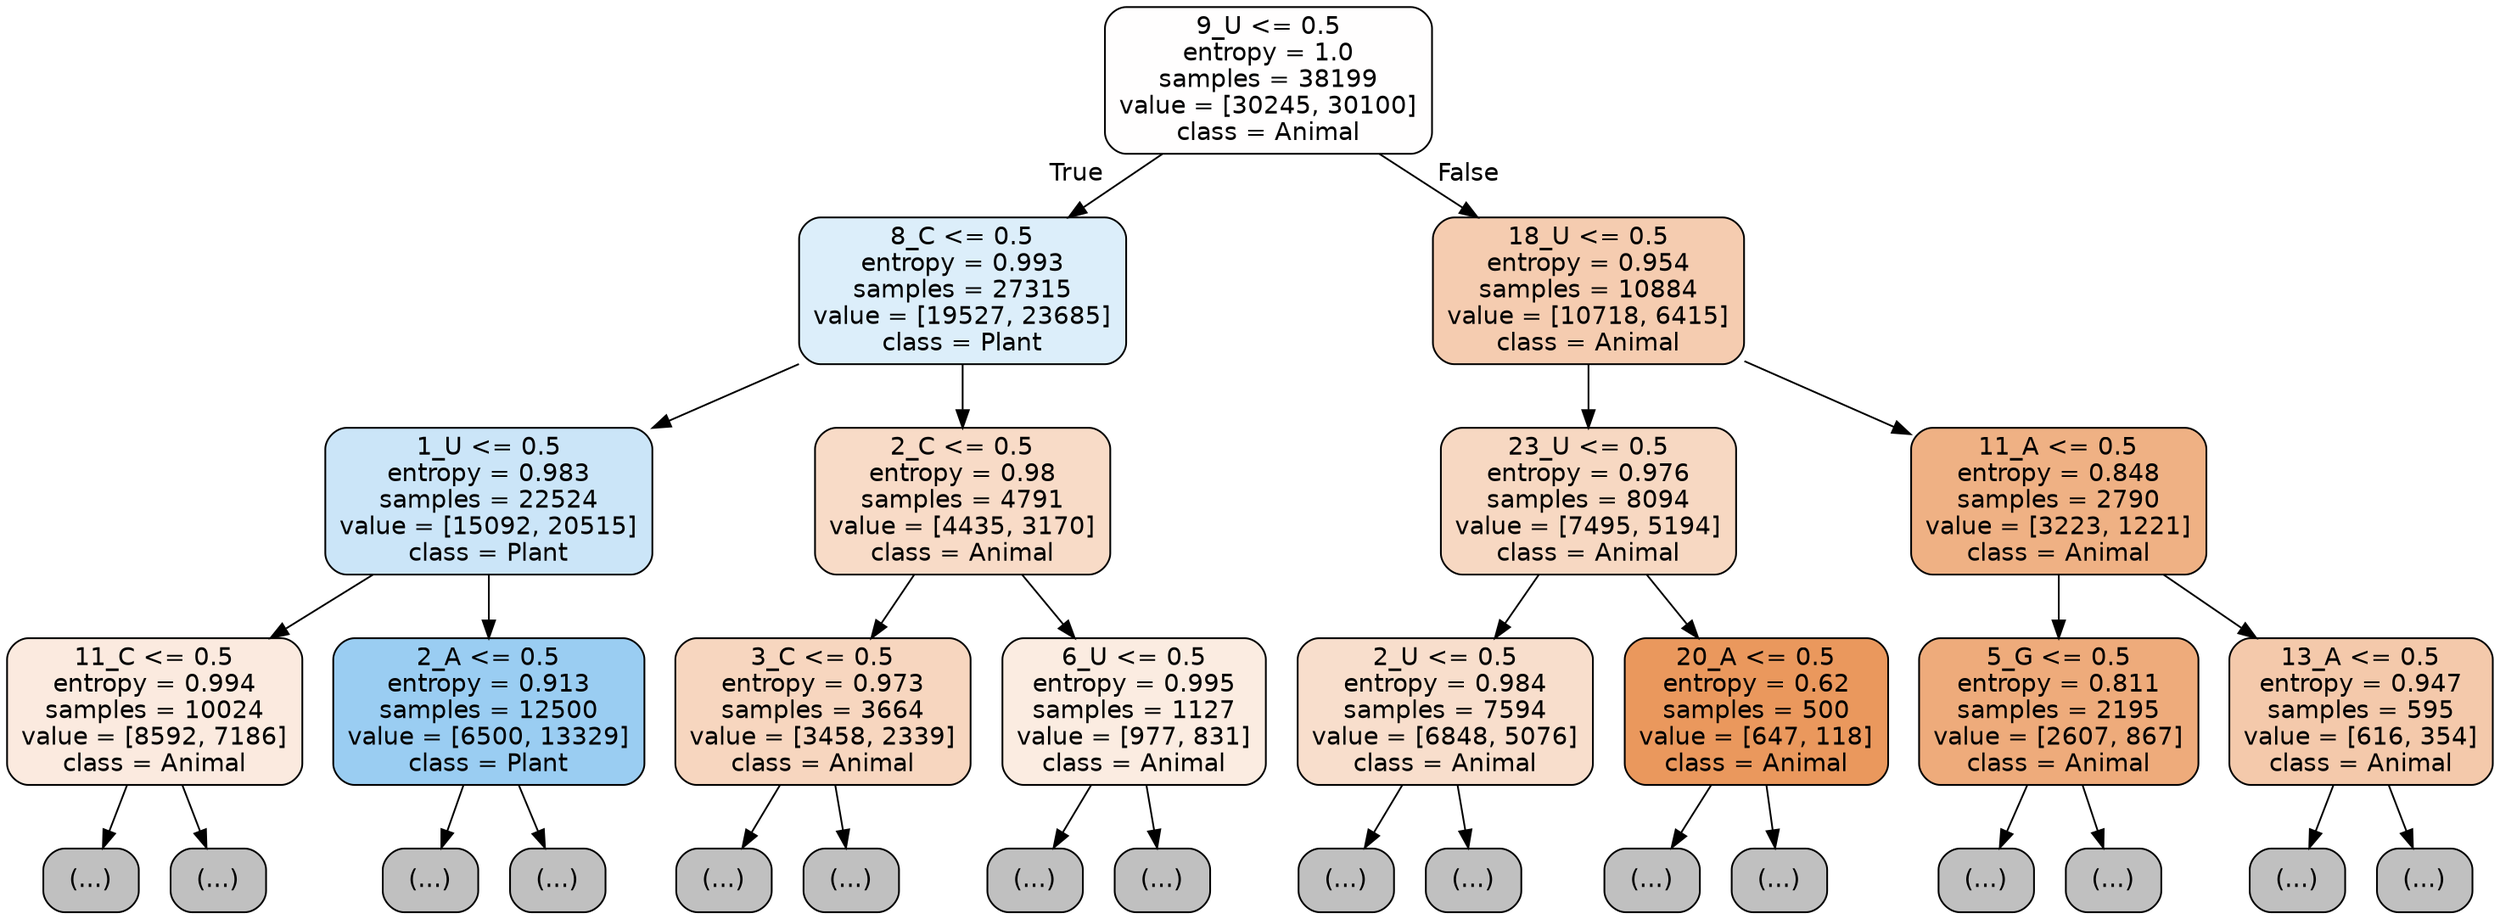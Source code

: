 digraph Tree {
node [shape=box, style="filled, rounded", color="black", fontname="helvetica"] ;
edge [fontname="helvetica"] ;
0 [label="9_U <= 0.5\nentropy = 1.0\nsamples = 38199\nvalue = [30245, 30100]\nclass = Animal", fillcolor="#fffefe"] ;
1 [label="8_C <= 0.5\nentropy = 0.993\nsamples = 27315\nvalue = [19527, 23685]\nclass = Plant", fillcolor="#dceefa"] ;
0 -> 1 [labeldistance=2.5, labelangle=45, headlabel="True"] ;
2 [label="1_U <= 0.5\nentropy = 0.983\nsamples = 22524\nvalue = [15092, 20515]\nclass = Plant", fillcolor="#cbe5f8"] ;
1 -> 2 ;
3 [label="11_C <= 0.5\nentropy = 0.994\nsamples = 10024\nvalue = [8592, 7186]\nclass = Animal", fillcolor="#fbeadf"] ;
2 -> 3 ;
4 [label="(...)", fillcolor="#C0C0C0"] ;
3 -> 4 ;
4283 [label="(...)", fillcolor="#C0C0C0"] ;
3 -> 4283 ;
5378 [label="2_A <= 0.5\nentropy = 0.913\nsamples = 12500\nvalue = [6500, 13329]\nclass = Plant", fillcolor="#9acdf2"] ;
2 -> 5378 ;
5379 [label="(...)", fillcolor="#C0C0C0"] ;
5378 -> 5379 ;
8806 [label="(...)", fillcolor="#C0C0C0"] ;
5378 -> 8806 ;
9611 [label="2_C <= 0.5\nentropy = 0.98\nsamples = 4791\nvalue = [4435, 3170]\nclass = Animal", fillcolor="#f8dbc7"] ;
1 -> 9611 ;
9612 [label="3_C <= 0.5\nentropy = 0.973\nsamples = 3664\nvalue = [3458, 2339]\nclass = Animal", fillcolor="#f7d6bf"] ;
9611 -> 9612 ;
9613 [label="(...)", fillcolor="#C0C0C0"] ;
9612 -> 9613 ;
11092 [label="(...)", fillcolor="#C0C0C0"] ;
9612 -> 11092 ;
11509 [label="6_U <= 0.5\nentropy = 0.995\nsamples = 1127\nvalue = [977, 831]\nclass = Animal", fillcolor="#fbece1"] ;
9611 -> 11509 ;
11510 [label="(...)", fillcolor="#C0C0C0"] ;
11509 -> 11510 ;
11961 [label="(...)", fillcolor="#C0C0C0"] ;
11509 -> 11961 ;
12100 [label="18_U <= 0.5\nentropy = 0.954\nsamples = 10884\nvalue = [10718, 6415]\nclass = Animal", fillcolor="#f5ccb0"] ;
0 -> 12100 [labeldistance=2.5, labelangle=-45, headlabel="False"] ;
12101 [label="23_U <= 0.5\nentropy = 0.976\nsamples = 8094\nvalue = [7495, 5194]\nclass = Animal", fillcolor="#f7d8c2"] ;
12100 -> 12101 ;
12102 [label="2_U <= 0.5\nentropy = 0.984\nsamples = 7594\nvalue = [6848, 5076]\nclass = Animal", fillcolor="#f8decc"] ;
12101 -> 12102 ;
12103 [label="(...)", fillcolor="#C0C0C0"] ;
12102 -> 12103 ;
14674 [label="(...)", fillcolor="#C0C0C0"] ;
12102 -> 14674 ;
15485 [label="20_A <= 0.5\nentropy = 0.62\nsamples = 500\nvalue = [647, 118]\nclass = Animal", fillcolor="#ea985d"] ;
12101 -> 15485 ;
15486 [label="(...)", fillcolor="#C0C0C0"] ;
15485 -> 15486 ;
15619 [label="(...)", fillcolor="#C0C0C0"] ;
15485 -> 15619 ;
15652 [label="11_A <= 0.5\nentropy = 0.848\nsamples = 2790\nvalue = [3223, 1221]\nclass = Animal", fillcolor="#efb184"] ;
12100 -> 15652 ;
15653 [label="5_G <= 0.5\nentropy = 0.811\nsamples = 2195\nvalue = [2607, 867]\nclass = Animal", fillcolor="#eeab7b"] ;
15652 -> 15653 ;
15654 [label="(...)", fillcolor="#C0C0C0"] ;
15653 -> 15654 ;
16431 [label="(...)", fillcolor="#C0C0C0"] ;
15653 -> 16431 ;
16752 [label="13_A <= 0.5\nentropy = 0.947\nsamples = 595\nvalue = [616, 354]\nclass = Animal", fillcolor="#f4c9ab"] ;
15652 -> 16752 ;
16753 [label="(...)", fillcolor="#C0C0C0"] ;
16752 -> 16753 ;
16998 [label="(...)", fillcolor="#C0C0C0"] ;
16752 -> 16998 ;
}